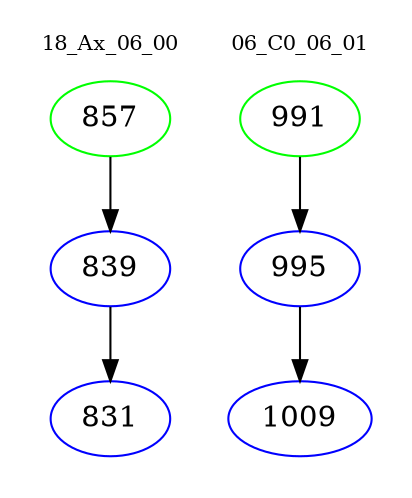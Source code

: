 digraph{
subgraph cluster_0 {
color = white
label = "18_Ax_06_00";
fontsize=10;
T0_857 [label="857", color="green"]
T0_857 -> T0_839 [color="black"]
T0_839 [label="839", color="blue"]
T0_839 -> T0_831 [color="black"]
T0_831 [label="831", color="blue"]
}
subgraph cluster_1 {
color = white
label = "06_C0_06_01";
fontsize=10;
T1_991 [label="991", color="green"]
T1_991 -> T1_995 [color="black"]
T1_995 [label="995", color="blue"]
T1_995 -> T1_1009 [color="black"]
T1_1009 [label="1009", color="blue"]
}
}

